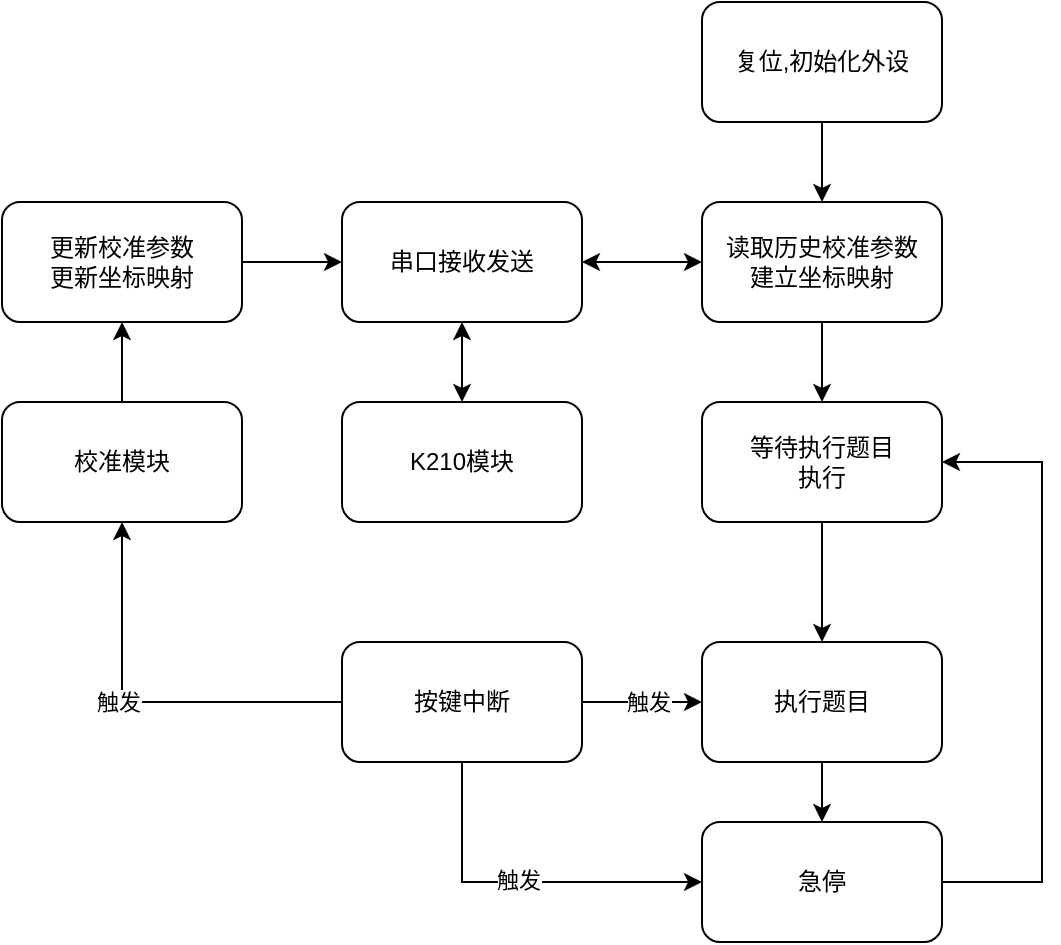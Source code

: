 <mxfile version="21.6.3" type="device">
  <diagram name="第 1 页" id="5xOEP-58aHZCTv0gC4Fh">
    <mxGraphModel dx="585" dy="656" grid="1" gridSize="10" guides="1" tooltips="1" connect="1" arrows="1" fold="1" page="1" pageScale="1" pageWidth="827" pageHeight="1169" math="0" shadow="0">
      <root>
        <mxCell id="0" />
        <mxCell id="1" parent="0" />
        <mxCell id="-P5G61NLytEn9Pn_Injq-4" value="" style="edgeStyle=orthogonalEdgeStyle;rounded=0;orthogonalLoop=1;jettySize=auto;html=1;" edge="1" parent="1" source="-P5G61NLytEn9Pn_Injq-1" target="-P5G61NLytEn9Pn_Injq-2">
          <mxGeometry relative="1" as="geometry" />
        </mxCell>
        <mxCell id="-P5G61NLytEn9Pn_Injq-1" value="复位,初始化外设" style="rounded=1;whiteSpace=wrap;html=1;" vertex="1" parent="1">
          <mxGeometry x="490" y="150" width="120" height="60" as="geometry" />
        </mxCell>
        <mxCell id="-P5G61NLytEn9Pn_Injq-5" value="" style="edgeStyle=orthogonalEdgeStyle;rounded=0;orthogonalLoop=1;jettySize=auto;html=1;" edge="1" parent="1" source="-P5G61NLytEn9Pn_Injq-2">
          <mxGeometry relative="1" as="geometry">
            <mxPoint x="550" y="350" as="targetPoint" />
          </mxGeometry>
        </mxCell>
        <mxCell id="-P5G61NLytEn9Pn_Injq-2" value="读取历史校准参数&lt;br&gt;建立坐标映射" style="rounded=1;whiteSpace=wrap;html=1;" vertex="1" parent="1">
          <mxGeometry x="490" y="250" width="120" height="60" as="geometry" />
        </mxCell>
        <mxCell id="-P5G61NLytEn9Pn_Injq-15" value="" style="edgeStyle=orthogonalEdgeStyle;rounded=0;orthogonalLoop=1;jettySize=auto;html=1;" edge="1" parent="1" source="-P5G61NLytEn9Pn_Injq-6" target="-P5G61NLytEn9Pn_Injq-14">
          <mxGeometry relative="1" as="geometry" />
        </mxCell>
        <mxCell id="-P5G61NLytEn9Pn_Injq-6" value="执行题目" style="whiteSpace=wrap;html=1;rounded=1;" vertex="1" parent="1">
          <mxGeometry x="490" y="470" width="120" height="60" as="geometry" />
        </mxCell>
        <mxCell id="-P5G61NLytEn9Pn_Injq-9" value="" style="edgeStyle=orthogonalEdgeStyle;rounded=0;orthogonalLoop=1;jettySize=auto;html=1;" edge="1" parent="1" source="-P5G61NLytEn9Pn_Injq-8" target="-P5G61NLytEn9Pn_Injq-6">
          <mxGeometry relative="1" as="geometry" />
        </mxCell>
        <mxCell id="-P5G61NLytEn9Pn_Injq-10" value="触发" style="edgeLabel;html=1;align=center;verticalAlign=middle;resizable=0;points=[];" vertex="1" connectable="0" parent="-P5G61NLytEn9Pn_Injq-9">
          <mxGeometry x="0.102" relative="1" as="geometry">
            <mxPoint as="offset" />
          </mxGeometry>
        </mxCell>
        <mxCell id="-P5G61NLytEn9Pn_Injq-16" style="edgeStyle=orthogonalEdgeStyle;rounded=0;orthogonalLoop=1;jettySize=auto;html=1;entryX=0;entryY=0.5;entryDx=0;entryDy=0;exitX=0.5;exitY=1;exitDx=0;exitDy=0;" edge="1" parent="1" source="-P5G61NLytEn9Pn_Injq-8" target="-P5G61NLytEn9Pn_Injq-14">
          <mxGeometry relative="1" as="geometry">
            <mxPoint x="360.0" y="540.0" as="sourcePoint" />
            <mxPoint x="420" y="630" as="targetPoint" />
            <Array as="points">
              <mxPoint x="370" y="590" />
            </Array>
          </mxGeometry>
        </mxCell>
        <mxCell id="-P5G61NLytEn9Pn_Injq-17" value="触发" style="edgeLabel;html=1;align=center;verticalAlign=middle;resizable=0;points=[];" vertex="1" connectable="0" parent="-P5G61NLytEn9Pn_Injq-16">
          <mxGeometry x="-0.028" y="1" relative="1" as="geometry">
            <mxPoint as="offset" />
          </mxGeometry>
        </mxCell>
        <mxCell id="-P5G61NLytEn9Pn_Injq-24" value="" style="edgeStyle=orthogonalEdgeStyle;rounded=0;orthogonalLoop=1;jettySize=auto;html=1;" edge="1" parent="1" source="-P5G61NLytEn9Pn_Injq-8" target="-P5G61NLytEn9Pn_Injq-23">
          <mxGeometry relative="1" as="geometry" />
        </mxCell>
        <mxCell id="-P5G61NLytEn9Pn_Injq-28" value="触发" style="edgeLabel;html=1;align=center;verticalAlign=middle;resizable=0;points=[];" vertex="1" connectable="0" parent="-P5G61NLytEn9Pn_Injq-24">
          <mxGeometry x="0.106" y="2" relative="1" as="geometry">
            <mxPoint as="offset" />
          </mxGeometry>
        </mxCell>
        <mxCell id="-P5G61NLytEn9Pn_Injq-8" value="按键中断" style="rounded=1;whiteSpace=wrap;html=1;" vertex="1" parent="1">
          <mxGeometry x="310" y="470" width="120" height="60" as="geometry" />
        </mxCell>
        <mxCell id="-P5G61NLytEn9Pn_Injq-13" value="" style="edgeStyle=orthogonalEdgeStyle;rounded=0;orthogonalLoop=1;jettySize=auto;html=1;" edge="1" parent="1" source="-P5G61NLytEn9Pn_Injq-12" target="-P5G61NLytEn9Pn_Injq-6">
          <mxGeometry relative="1" as="geometry" />
        </mxCell>
        <mxCell id="-P5G61NLytEn9Pn_Injq-12" value="等待执行题目&lt;br&gt;执行" style="whiteSpace=wrap;html=1;rounded=1;" vertex="1" parent="1">
          <mxGeometry x="490" y="350" width="120" height="60" as="geometry" />
        </mxCell>
        <mxCell id="-P5G61NLytEn9Pn_Injq-20" style="edgeStyle=orthogonalEdgeStyle;rounded=0;orthogonalLoop=1;jettySize=auto;html=1;entryX=1;entryY=0.5;entryDx=0;entryDy=0;" edge="1" parent="1" source="-P5G61NLytEn9Pn_Injq-14" target="-P5G61NLytEn9Pn_Injq-12">
          <mxGeometry relative="1" as="geometry">
            <Array as="points">
              <mxPoint x="660" y="590" />
              <mxPoint x="660" y="380" />
            </Array>
          </mxGeometry>
        </mxCell>
        <mxCell id="-P5G61NLytEn9Pn_Injq-14" value="急停" style="whiteSpace=wrap;html=1;rounded=1;" vertex="1" parent="1">
          <mxGeometry x="490" y="560" width="120" height="60" as="geometry" />
        </mxCell>
        <mxCell id="-P5G61NLytEn9Pn_Injq-19" value="" style="edgeStyle=orthogonalEdgeStyle;rounded=0;orthogonalLoop=1;jettySize=auto;html=1;startArrow=classic;startFill=1;" edge="1" parent="1" source="-P5G61NLytEn9Pn_Injq-18" target="-P5G61NLytEn9Pn_Injq-2">
          <mxGeometry relative="1" as="geometry" />
        </mxCell>
        <mxCell id="-P5G61NLytEn9Pn_Injq-22" value="" style="edgeStyle=orthogonalEdgeStyle;rounded=0;orthogonalLoop=1;jettySize=auto;html=1;startArrow=classic;startFill=1;" edge="1" parent="1" source="-P5G61NLytEn9Pn_Injq-18" target="-P5G61NLytEn9Pn_Injq-21">
          <mxGeometry relative="1" as="geometry" />
        </mxCell>
        <mxCell id="-P5G61NLytEn9Pn_Injq-18" value="串口接收发送" style="rounded=1;whiteSpace=wrap;html=1;" vertex="1" parent="1">
          <mxGeometry x="310" y="250" width="120" height="60" as="geometry" />
        </mxCell>
        <mxCell id="-P5G61NLytEn9Pn_Injq-21" value="K210模块" style="rounded=1;whiteSpace=wrap;html=1;" vertex="1" parent="1">
          <mxGeometry x="310" y="350" width="120" height="60" as="geometry" />
        </mxCell>
        <mxCell id="-P5G61NLytEn9Pn_Injq-30" value="" style="edgeStyle=orthogonalEdgeStyle;rounded=0;orthogonalLoop=1;jettySize=auto;html=1;" edge="1" parent="1" source="-P5G61NLytEn9Pn_Injq-23" target="-P5G61NLytEn9Pn_Injq-29">
          <mxGeometry relative="1" as="geometry" />
        </mxCell>
        <mxCell id="-P5G61NLytEn9Pn_Injq-23" value="校准模块" style="rounded=1;whiteSpace=wrap;html=1;" vertex="1" parent="1">
          <mxGeometry x="140" y="350" width="120" height="60" as="geometry" />
        </mxCell>
        <mxCell id="-P5G61NLytEn9Pn_Injq-31" value="" style="edgeStyle=orthogonalEdgeStyle;rounded=0;orthogonalLoop=1;jettySize=auto;html=1;" edge="1" parent="1" source="-P5G61NLytEn9Pn_Injq-29" target="-P5G61NLytEn9Pn_Injq-18">
          <mxGeometry relative="1" as="geometry" />
        </mxCell>
        <mxCell id="-P5G61NLytEn9Pn_Injq-29" value="更新校准参数&lt;br style=&quot;border-color: var(--border-color);&quot;&gt;更新坐标映射" style="rounded=1;whiteSpace=wrap;html=1;" vertex="1" parent="1">
          <mxGeometry x="140" y="250" width="120" height="60" as="geometry" />
        </mxCell>
      </root>
    </mxGraphModel>
  </diagram>
</mxfile>
